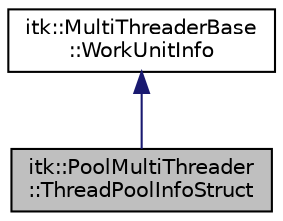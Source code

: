 digraph "itk::PoolMultiThreader::ThreadPoolInfoStruct"
{
 // LATEX_PDF_SIZE
  edge [fontname="Helvetica",fontsize="10",labelfontname="Helvetica",labelfontsize="10"];
  node [fontname="Helvetica",fontsize="10",shape=record];
  Node1 [label="itk::PoolMultiThreader\l::ThreadPoolInfoStruct",height=0.2,width=0.4,color="black", fillcolor="grey75", style="filled", fontcolor="black",tooltip=" "];
  Node2 -> Node1 [dir="back",color="midnightblue",fontsize="10",style="solid",fontname="Helvetica"];
  Node2 [label="itk::MultiThreaderBase\l::WorkUnitInfo",height=0.2,width=0.4,color="black", fillcolor="white", style="filled",URL="$structitk_1_1MultiThreaderBase_1_1WorkUnitInfo.html",tooltip=" "];
}
